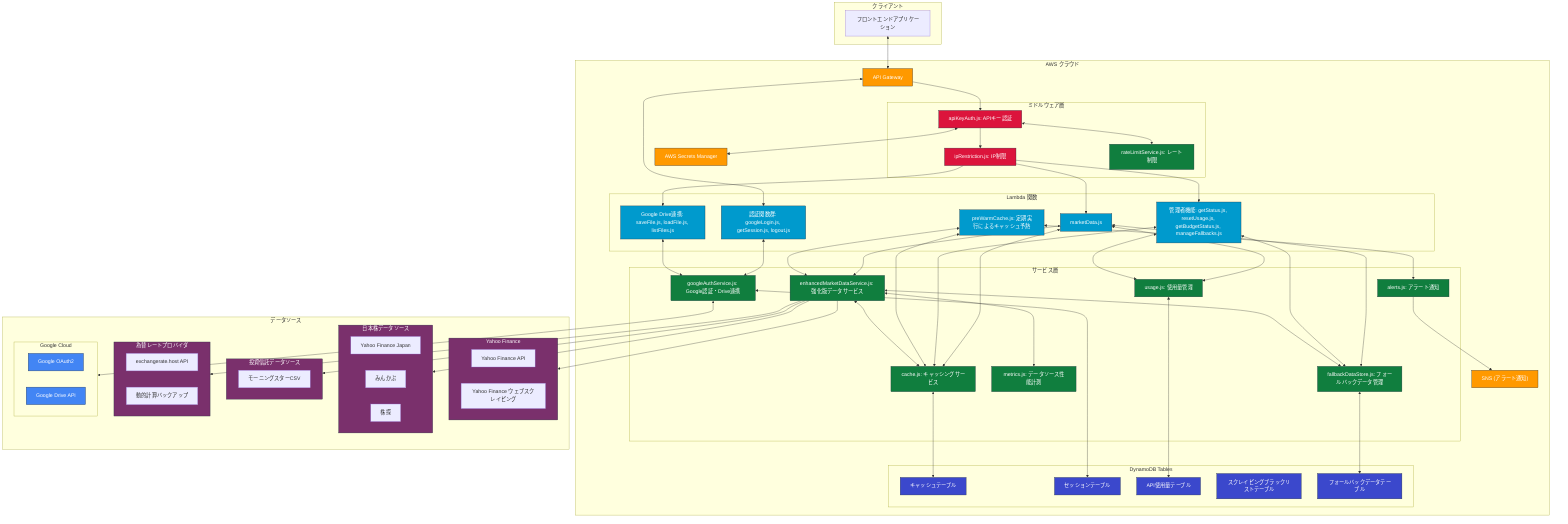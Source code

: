 flowchart TB
    subgraph Client["クライアント"]
        Frontend["フロントエンドアプリケーション"]
    end
    
    subgraph AWS["AWS クラウド"]
        APIGateway["API Gateway"]
        
        subgraph Lambda["Lambda 関数"]
            MarketData["marketData.js"]
            Auth["認証関数群: googleLogin.js, getSession.js, logout.js"]
            Drive["Google Drive連携: saveFile.js, loadFile.js, listFiles.js"]
            Admin["管理者機能: getStatus.js, resetUsage.js, getBudgetStatus.js, manageFallbacks.js"]
            Prewarm["preWarmCache.js: 定期実行によるキャッシュ予熱"]
        end
        
        subgraph DynamoDB["DynamoDB Tables"]
            CacheTable["キャッシュテーブル"]
            SessionTable["セッションテーブル"]
            UsageTable["API使用量テーブル"]
            BlacklistTable["スクレイピングブラックリストテーブル"]
            FallbackTable["フォールバックデータテーブル"]
        end
        
        SNS["SNS (アラート通知)"]
        
        subgraph Middleware["ミドルウェア層"]
            APIKeyAuth["apiKeyAuth.js: APIキー認証"]
            IPRestriction["ipRestriction.js: IP制限"]
            RateLimitService["rateLimitService.js: レート制限"]
        end
        
        subgraph Services["サービス層"]
            CacheService["cache.js: キャッシングサービス"]
            UsageService["usage.js: 使用量管理"]
            EnhancedMarketDataService["enhancedMarketDataService.js: 強化版データサービス"]
            MetricsService["metrics.js: データソース性能計測"]
            FallbackService["fallbackDataStore.js: フォールバックデータ管理"]
            AlertService["alerts.js: アラート通知"]
            GoogleAuthService["googleAuthService.js: Google認証・Drive連携"]
        end
        
        SecretsManager["AWS Secrets Manager"]
    end
    
    subgraph DataProviders["データソース"]
        subgraph YahooFinance["Yahoo Finance"]
            YahooAPI["Yahoo Finance API"]
            YahooScraping["Yahoo Finance ウェブスクレイピング"]
        end
        
        subgraph JPStockProviders["日本株データソース"]
            YahooJP["Yahoo Finance Japan"]
            Minkabu["みんかぶ"]
            Kabutan["株探"]
        end
        
        subgraph FundProviders["投資信託データソース"]
            MorningstarCSV["モーニングスターCSV"]
        end
        
        subgraph ExchangeRateProviders["為替レートプロバイダ"]
            ExchangerateHost["exchangerate.host API"]
            DynamicCalculation["動的計算バックアップ"]
        end
        
        subgraph Google["Google Cloud"]
            GoogleAuth["Google OAuth2"]
            GoogleDrive["Google Drive API"]
        end
    end
    
    %% クライアント-API接続
    Frontend <--> APIGateway
    
    %% API-Lambda接続（ミドルウェア経由）
    APIGateway --> APIKeyAuth
    APIKeyAuth --> IPRestriction
    IPRestriction --> MarketData
    IPRestriction --> Drive
    IPRestriction --> Admin
    
    APIGateway <--> Auth
    
    %% ミドルウェア連携
    APIKeyAuth <--> RateLimitService
    APIKeyAuth <--> SecretsManager
    
    %% Lambda-サービス連携
    MarketData <--> EnhancedMarketDataService
    MarketData <--> CacheService
    MarketData <--> UsageService
    MarketData <--> FallbackService
    
    Auth <--> GoogleAuthService
    Drive <--> GoogleAuthService
    
    Admin <--> UsageService
    Admin <--> CacheService
    Admin <--> FallbackService
    
    Prewarm <--> CacheService
    Prewarm <--> EnhancedMarketDataService
    Prewarm <--> AlertService
    
    %% サービス間連携
    EnhancedMarketDataService <--> CacheService
    EnhancedMarketDataService <--> FallbackService
    EnhancedMarketDataService <--> MetricsService
    
    %% サービス-データソース連携
    EnhancedMarketDataService --> YahooFinance
    EnhancedMarketDataService --> JPStockProviders
    EnhancedMarketDataService --> FundProviders
    EnhancedMarketDataService --> ExchangeRateProviders
    
    GoogleAuthService <--> Google
    
    %% サービス-DynamoDB連携
    CacheService <--> CacheTable
    UsageService <--> UsageTable
    FallbackService <--> FallbackTable
    GoogleAuthService <--> SessionTable
    
    %% アラート連携
    AlertService --> SNS
    
    %% ユーティリティ層は直接表示していないが、各サービスから呼び出される
    
    classDef aws fill:#FF9900,stroke:#232F3E,color:white;
    classDef lambda fill:#009ACD,stroke:#232F3E,color:white;
    classDef dynamodb fill:#3B48CC,stroke:#232F3E,color:white;
    classDef service fill:#107E3E,stroke:#232F3E,color:white;
    classDef google fill:#4285F4,stroke:#232F3E,color:white;
    classDef provider fill:#7A306C,stroke:#232F3E,color:white;
    classDef middleware fill:#DC143C,stroke:#232F3E,color:white;
    
    class APIGateway,SNS,SecretsManager aws;
    class MarketData,Auth,Drive,Admin,Prewarm lambda;
    class CacheTable,SessionTable,UsageTable,BlacklistTable,FallbackTable dynamodb;
    class CacheService,UsageService,EnhancedMarketDataService,MetricsService,FallbackService,AlertService,GoogleAuthService,RateLimitService service;
    class GoogleAuth,GoogleDrive google;
    class YahooFinance,JPStockProviders,FundProviders,ExchangeRateProviders provider;
    class APIKeyAuth,IPRestriction middleware;